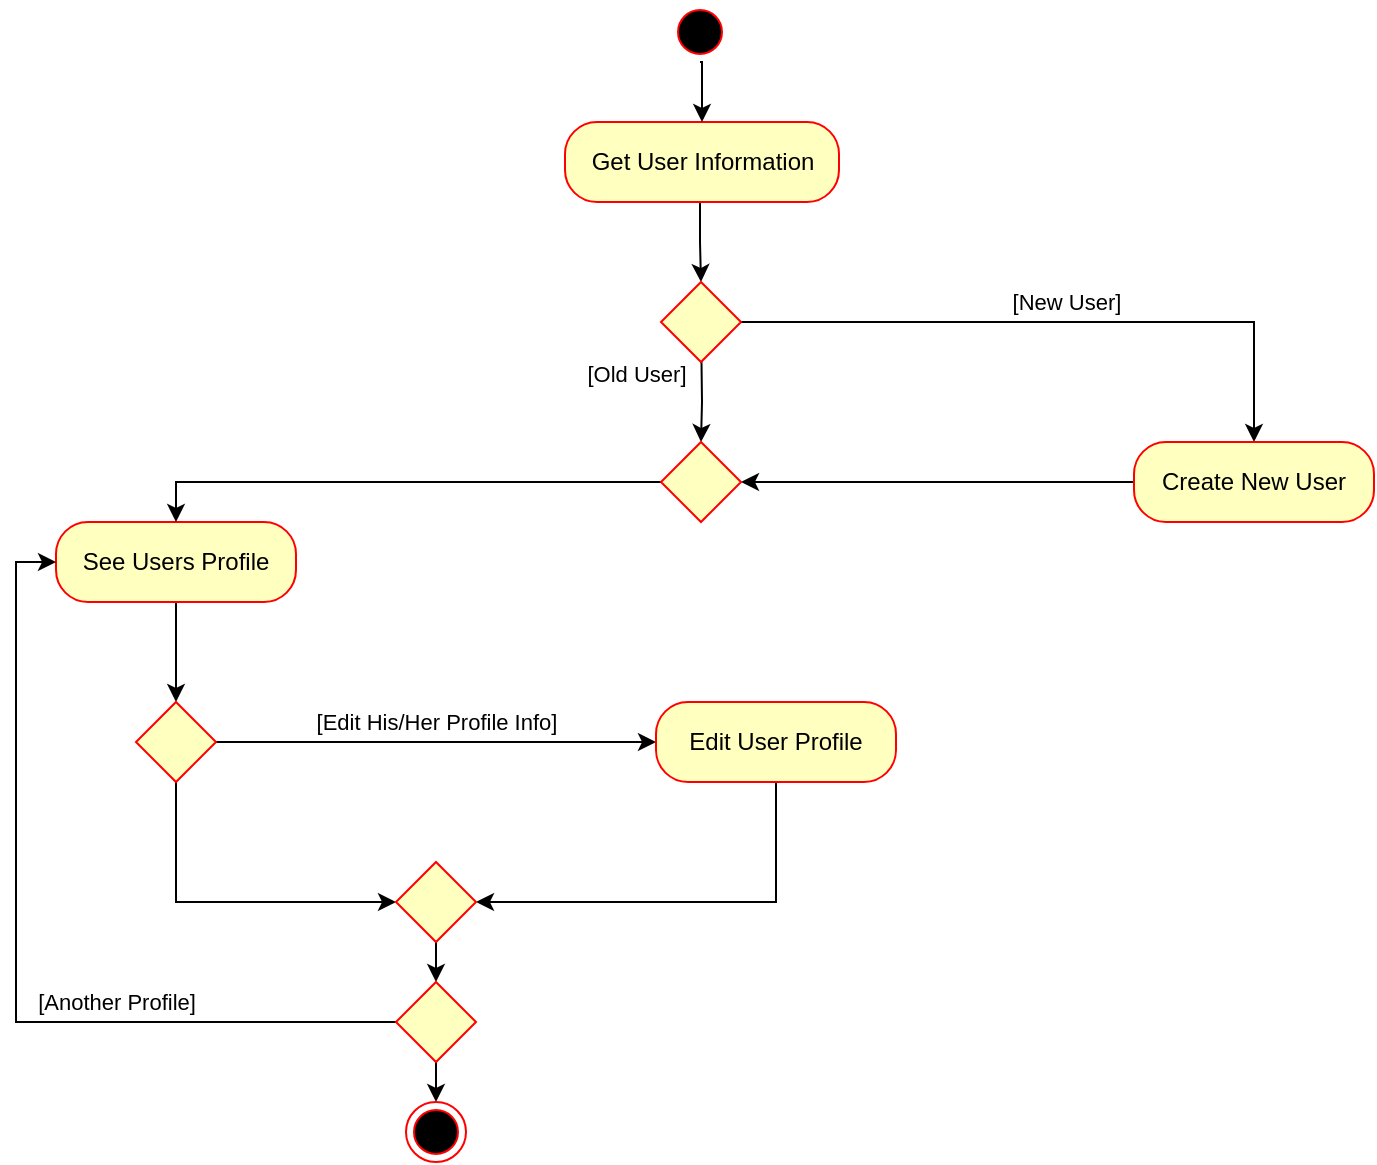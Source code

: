 <mxfile version="10.6.0" type="device"><diagram id="4iXrjPetyoDWoP5Om18G" name="Page-1"><mxGraphModel dx="1115" dy="637" grid="1" gridSize="10" guides="1" tooltips="1" connect="1" arrows="1" fold="1" page="1" pageScale="1" pageWidth="827" pageHeight="1169" math="0" shadow="0"><root><mxCell id="0"/><mxCell id="1" parent="0"/><mxCell id="i4g9r2sZf9bLSgmSq6lv-16" style="edgeStyle=orthogonalEdgeStyle;rounded=0;orthogonalLoop=1;jettySize=auto;html=1;exitX=0.5;exitY=1;exitDx=0;exitDy=0;entryX=0.5;entryY=0;entryDx=0;entryDy=0;" edge="1" parent="1" source="Ih5G979ffaWnRvoLbRZu-10" target="Ih5G979ffaWnRvoLbRZu-17"><mxGeometry relative="1" as="geometry"><Array as="points"><mxPoint x="412" y="110"/><mxPoint x="412" y="130"/></Array></mxGeometry></mxCell><mxCell id="Ih5G979ffaWnRvoLbRZu-10" value="Get User Information" style="rounded=1;whiteSpace=wrap;html=1;arcSize=40;fontColor=#000000;fillColor=#FFFFC0;strokeColor=#ff0000;labelBackgroundColor=none;" parent="1" vertex="1"><mxGeometry x="344.5" y="70" width="137" height="40" as="geometry"/></mxCell><mxCell id="i4g9r2sZf9bLSgmSq6lv-13" value="[Old User]" style="edgeStyle=orthogonalEdgeStyle;rounded=0;orthogonalLoop=1;jettySize=auto;html=1;exitX=0.5;exitY=1;exitDx=0;exitDy=0;" edge="1" parent="1" source="Ih5G979ffaWnRvoLbRZu-17" target="i4g9r2sZf9bLSgmSq6lv-44"><mxGeometry x="0.147" y="-33" relative="1" as="geometry"><mxPoint x="190" y="170" as="targetPoint"/><Array as="points"><mxPoint x="413" y="170"/><mxPoint x="413" y="210"/><mxPoint x="420" y="210"/></Array><mxPoint as="offset"/></mxGeometry></mxCell><mxCell id="i4g9r2sZf9bLSgmSq6lv-14" value="[New User]" style="edgeStyle=orthogonalEdgeStyle;rounded=0;orthogonalLoop=1;jettySize=auto;html=1;exitX=1;exitY=0.5;exitDx=0;exitDy=0;entryX=0.5;entryY=0;entryDx=0;entryDy=0;" edge="1" parent="1" source="Ih5G979ffaWnRvoLbRZu-17" target="Ih5G979ffaWnRvoLbRZu-25"><mxGeometry x="0.026" y="10" relative="1" as="geometry"><mxPoint as="offset"/></mxGeometry></mxCell><mxCell id="Ih5G979ffaWnRvoLbRZu-17" value="" style="shape=rhombus;html=1;verticalLabelPosition=bottom;verticalAlignment=top;labelBackgroundColor=none;strokeColor=#FF0000;fillColor=#FFFFC0;" parent="1" vertex="1"><mxGeometry x="392.5" y="150" width="40" height="40" as="geometry"/></mxCell><mxCell id="i4g9r2sZf9bLSgmSq6lv-15" style="edgeStyle=orthogonalEdgeStyle;rounded=0;orthogonalLoop=1;jettySize=auto;html=1;exitX=0.5;exitY=1;exitDx=0;exitDy=0;entryX=0.5;entryY=0;entryDx=0;entryDy=0;" edge="1" parent="1" source="Ih5G979ffaWnRvoLbRZu-21" target="Ih5G979ffaWnRvoLbRZu-10"><mxGeometry relative="1" as="geometry"/></mxCell><mxCell id="Ih5G979ffaWnRvoLbRZu-21" value="" style="ellipse;html=1;shape=startState;fillColor=#000000;strokeColor=#ff0000;labelBackgroundColor=none;" parent="1" vertex="1"><mxGeometry x="397" y="10" width="30" height="30" as="geometry"/></mxCell><mxCell id="i4g9r2sZf9bLSgmSq6lv-46" style="edgeStyle=orthogonalEdgeStyle;rounded=0;orthogonalLoop=1;jettySize=auto;html=1;entryX=1;entryY=0.5;entryDx=0;entryDy=0;" edge="1" parent="1" source="Ih5G979ffaWnRvoLbRZu-25" target="i4g9r2sZf9bLSgmSq6lv-44"><mxGeometry relative="1" as="geometry"/></mxCell><mxCell id="Ih5G979ffaWnRvoLbRZu-25" value="Create New User" style="rounded=1;whiteSpace=wrap;html=1;arcSize=40;fontColor=#000000;fillColor=#ffffc0;strokeColor=#ff0000;labelBackgroundColor=none;" parent="1" vertex="1"><mxGeometry x="629" y="230" width="120" height="40" as="geometry"/></mxCell><mxCell id="i4g9r2sZf9bLSgmSq6lv-36" style="edgeStyle=orthogonalEdgeStyle;rounded=0;orthogonalLoop=1;jettySize=auto;html=1;entryX=0.5;entryY=0;entryDx=0;entryDy=0;" edge="1" parent="1" source="i4g9r2sZf9bLSgmSq6lv-29" target="i4g9r2sZf9bLSgmSq6lv-32"><mxGeometry relative="1" as="geometry"><Array as="points"><mxPoint x="150" y="340"/><mxPoint x="150" y="340"/></Array></mxGeometry></mxCell><mxCell id="i4g9r2sZf9bLSgmSq6lv-29" value="See Users Profile" style="rounded=1;whiteSpace=wrap;html=1;arcSize=40;fontColor=#000000;fillColor=#ffffc0;strokeColor=#ff0000;" vertex="1" parent="1"><mxGeometry x="90" y="270" width="120" height="40" as="geometry"/></mxCell><mxCell id="i4g9r2sZf9bLSgmSq6lv-39" value="[Edit His/Her Profile Info]" style="edgeStyle=orthogonalEdgeStyle;rounded=0;orthogonalLoop=1;jettySize=auto;html=1;exitX=1;exitY=0.5;exitDx=0;exitDy=0;" edge="1" parent="1" source="i4g9r2sZf9bLSgmSq6lv-32" target="i4g9r2sZf9bLSgmSq6lv-37"><mxGeometry x="0.002" y="10" relative="1" as="geometry"><mxPoint as="offset"/></mxGeometry></mxCell><mxCell id="i4g9r2sZf9bLSgmSq6lv-54" value="" style="edgeStyle=orthogonalEdgeStyle;rounded=0;orthogonalLoop=1;jettySize=auto;html=1;entryX=0;entryY=0.5;entryDx=0;entryDy=0;" edge="1" parent="1" source="i4g9r2sZf9bLSgmSq6lv-32" target="i4g9r2sZf9bLSgmSq6lv-49"><mxGeometry relative="1" as="geometry"><Array as="points"><mxPoint x="150" y="460"/></Array></mxGeometry></mxCell><mxCell id="i4g9r2sZf9bLSgmSq6lv-32" value="" style="shape=rhombus;html=1;verticalLabelPosition=bottom;verticalAlignment=top;fillColor=#FFFfC0;strokeColor=#FF0000;" vertex="1" parent="1"><mxGeometry x="130" y="360" width="40" height="40" as="geometry"/></mxCell><mxCell id="i4g9r2sZf9bLSgmSq6lv-53" style="edgeStyle=orthogonalEdgeStyle;rounded=0;orthogonalLoop=1;jettySize=auto;html=1;entryX=1;entryY=0.5;entryDx=0;entryDy=0;" edge="1" parent="1" source="i4g9r2sZf9bLSgmSq6lv-37" target="i4g9r2sZf9bLSgmSq6lv-49"><mxGeometry relative="1" as="geometry"><Array as="points"><mxPoint x="450" y="460"/></Array></mxGeometry></mxCell><mxCell id="i4g9r2sZf9bLSgmSq6lv-37" value="Edit User Profile" style="rounded=1;whiteSpace=wrap;html=1;arcSize=40;fontColor=#000000;fillColor=#ffffc0;strokeColor=#ff0000;" vertex="1" parent="1"><mxGeometry x="390" y="360" width="120" height="40" as="geometry"/></mxCell><mxCell id="i4g9r2sZf9bLSgmSq6lv-45" style="edgeStyle=orthogonalEdgeStyle;rounded=0;orthogonalLoop=1;jettySize=auto;html=1;exitX=0;exitY=0.5;exitDx=0;exitDy=0;entryX=0.5;entryY=0;entryDx=0;entryDy=0;" edge="1" parent="1" source="i4g9r2sZf9bLSgmSq6lv-44" target="i4g9r2sZf9bLSgmSq6lv-29"><mxGeometry relative="1" as="geometry"/></mxCell><mxCell id="i4g9r2sZf9bLSgmSq6lv-44" value="" style="shape=rhombus;html=1;verticalLabelPosition=top;verticalAlignment=bottom;fillColor=#FFFFC0;strokeColor=#FF0000;" vertex="1" parent="1"><mxGeometry x="392.5" y="230" width="40" height="40" as="geometry"/></mxCell><mxCell id="i4g9r2sZf9bLSgmSq6lv-59" style="edgeStyle=orthogonalEdgeStyle;rounded=0;orthogonalLoop=1;jettySize=auto;html=1;exitX=0.5;exitY=1;exitDx=0;exitDy=0;entryX=0.5;entryY=0;entryDx=0;entryDy=0;" edge="1" parent="1" source="i4g9r2sZf9bLSgmSq6lv-49" target="i4g9r2sZf9bLSgmSq6lv-55"><mxGeometry relative="1" as="geometry"/></mxCell><mxCell id="i4g9r2sZf9bLSgmSq6lv-49" value="" style="shape=rhombus;html=1;verticalLabelPosition=top;verticalAlignment=bottom;fillColor=#FFFFC0;strokeColor=#FF0000;" vertex="1" parent="1"><mxGeometry x="260" y="440" width="40" height="40" as="geometry"/></mxCell><mxCell id="i4g9r2sZf9bLSgmSq6lv-61" style="edgeStyle=orthogonalEdgeStyle;rounded=0;orthogonalLoop=1;jettySize=auto;html=1;exitX=0.5;exitY=1;exitDx=0;exitDy=0;entryX=0.5;entryY=0;entryDx=0;entryDy=0;" edge="1" parent="1" source="i4g9r2sZf9bLSgmSq6lv-55" target="i4g9r2sZf9bLSgmSq6lv-60"><mxGeometry relative="1" as="geometry"/></mxCell><mxCell id="i4g9r2sZf9bLSgmSq6lv-62" value="[Another Profile]" style="edgeStyle=orthogonalEdgeStyle;rounded=0;orthogonalLoop=1;jettySize=auto;html=1;exitX=0;exitY=0.5;exitDx=0;exitDy=0;entryX=0;entryY=0.5;entryDx=0;entryDy=0;" edge="1" parent="1" source="i4g9r2sZf9bLSgmSq6lv-55" target="i4g9r2sZf9bLSgmSq6lv-29"><mxGeometry x="-0.363" y="-10" relative="1" as="geometry"><mxPoint as="offset"/></mxGeometry></mxCell><mxCell id="i4g9r2sZf9bLSgmSq6lv-55" value="" style="shape=rhombus;html=1;verticalLabelPosition=top;verticalAlignment=bottom;fillColor=#FFFFC0;strokeColor=#FF0000;" vertex="1" parent="1"><mxGeometry x="260" y="500" width="40" height="40" as="geometry"/></mxCell><mxCell id="i4g9r2sZf9bLSgmSq6lv-60" value="" style="ellipse;html=1;shape=endState;fillColor=#000000;strokeColor=#ff0000;" vertex="1" parent="1"><mxGeometry x="265" y="560" width="30" height="30" as="geometry"/></mxCell></root></mxGraphModel></diagram></mxfile>